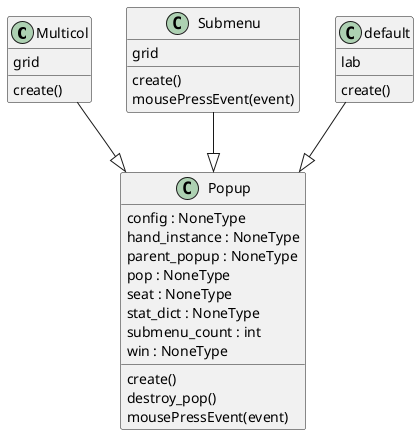@startuml classes
set namespaceSeparator none
class "Multicol" as Popup.Multicol {
  grid
  create()
}
class "Popup" as Popup.Popup {
  config : NoneType
  hand_instance : NoneType
  parent_popup : NoneType
  pop : NoneType
  seat : NoneType
  stat_dict : NoneType
  submenu_count : int
  win : NoneType
  create()
  destroy_pop()
  mousePressEvent(event)
}
class "Submenu" as Popup.Submenu {
  grid
  create()
  mousePressEvent(event)
}
class "default" as Popup.default {
  lab
  create()
}
Popup.Multicol --|> Popup.Popup
Popup.Submenu --|> Popup.Popup
Popup.default --|> Popup.Popup
@enduml
